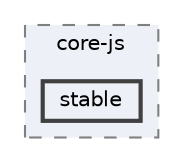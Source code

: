 digraph "pkiclassroomrescheduler/src/main/frontend/node_modules/core-js/stable"
{
 // LATEX_PDF_SIZE
  bgcolor="transparent";
  edge [fontname=Helvetica,fontsize=10,labelfontname=Helvetica,labelfontsize=10];
  node [fontname=Helvetica,fontsize=10,shape=box,height=0.2,width=0.4];
  compound=true
  subgraph clusterdir_d0e13cf39ed121530f7129f250971a40 {
    graph [ bgcolor="#edf0f7", pencolor="grey50", label="core-js", fontname=Helvetica,fontsize=10 style="filled,dashed", URL="dir_d0e13cf39ed121530f7129f250971a40.html",tooltip=""]
  dir_9959298eee8e933cf73537a51306da3e [label="stable", fillcolor="#edf0f7", color="grey25", style="filled,bold", URL="dir_9959298eee8e933cf73537a51306da3e.html",tooltip=""];
  }
}
